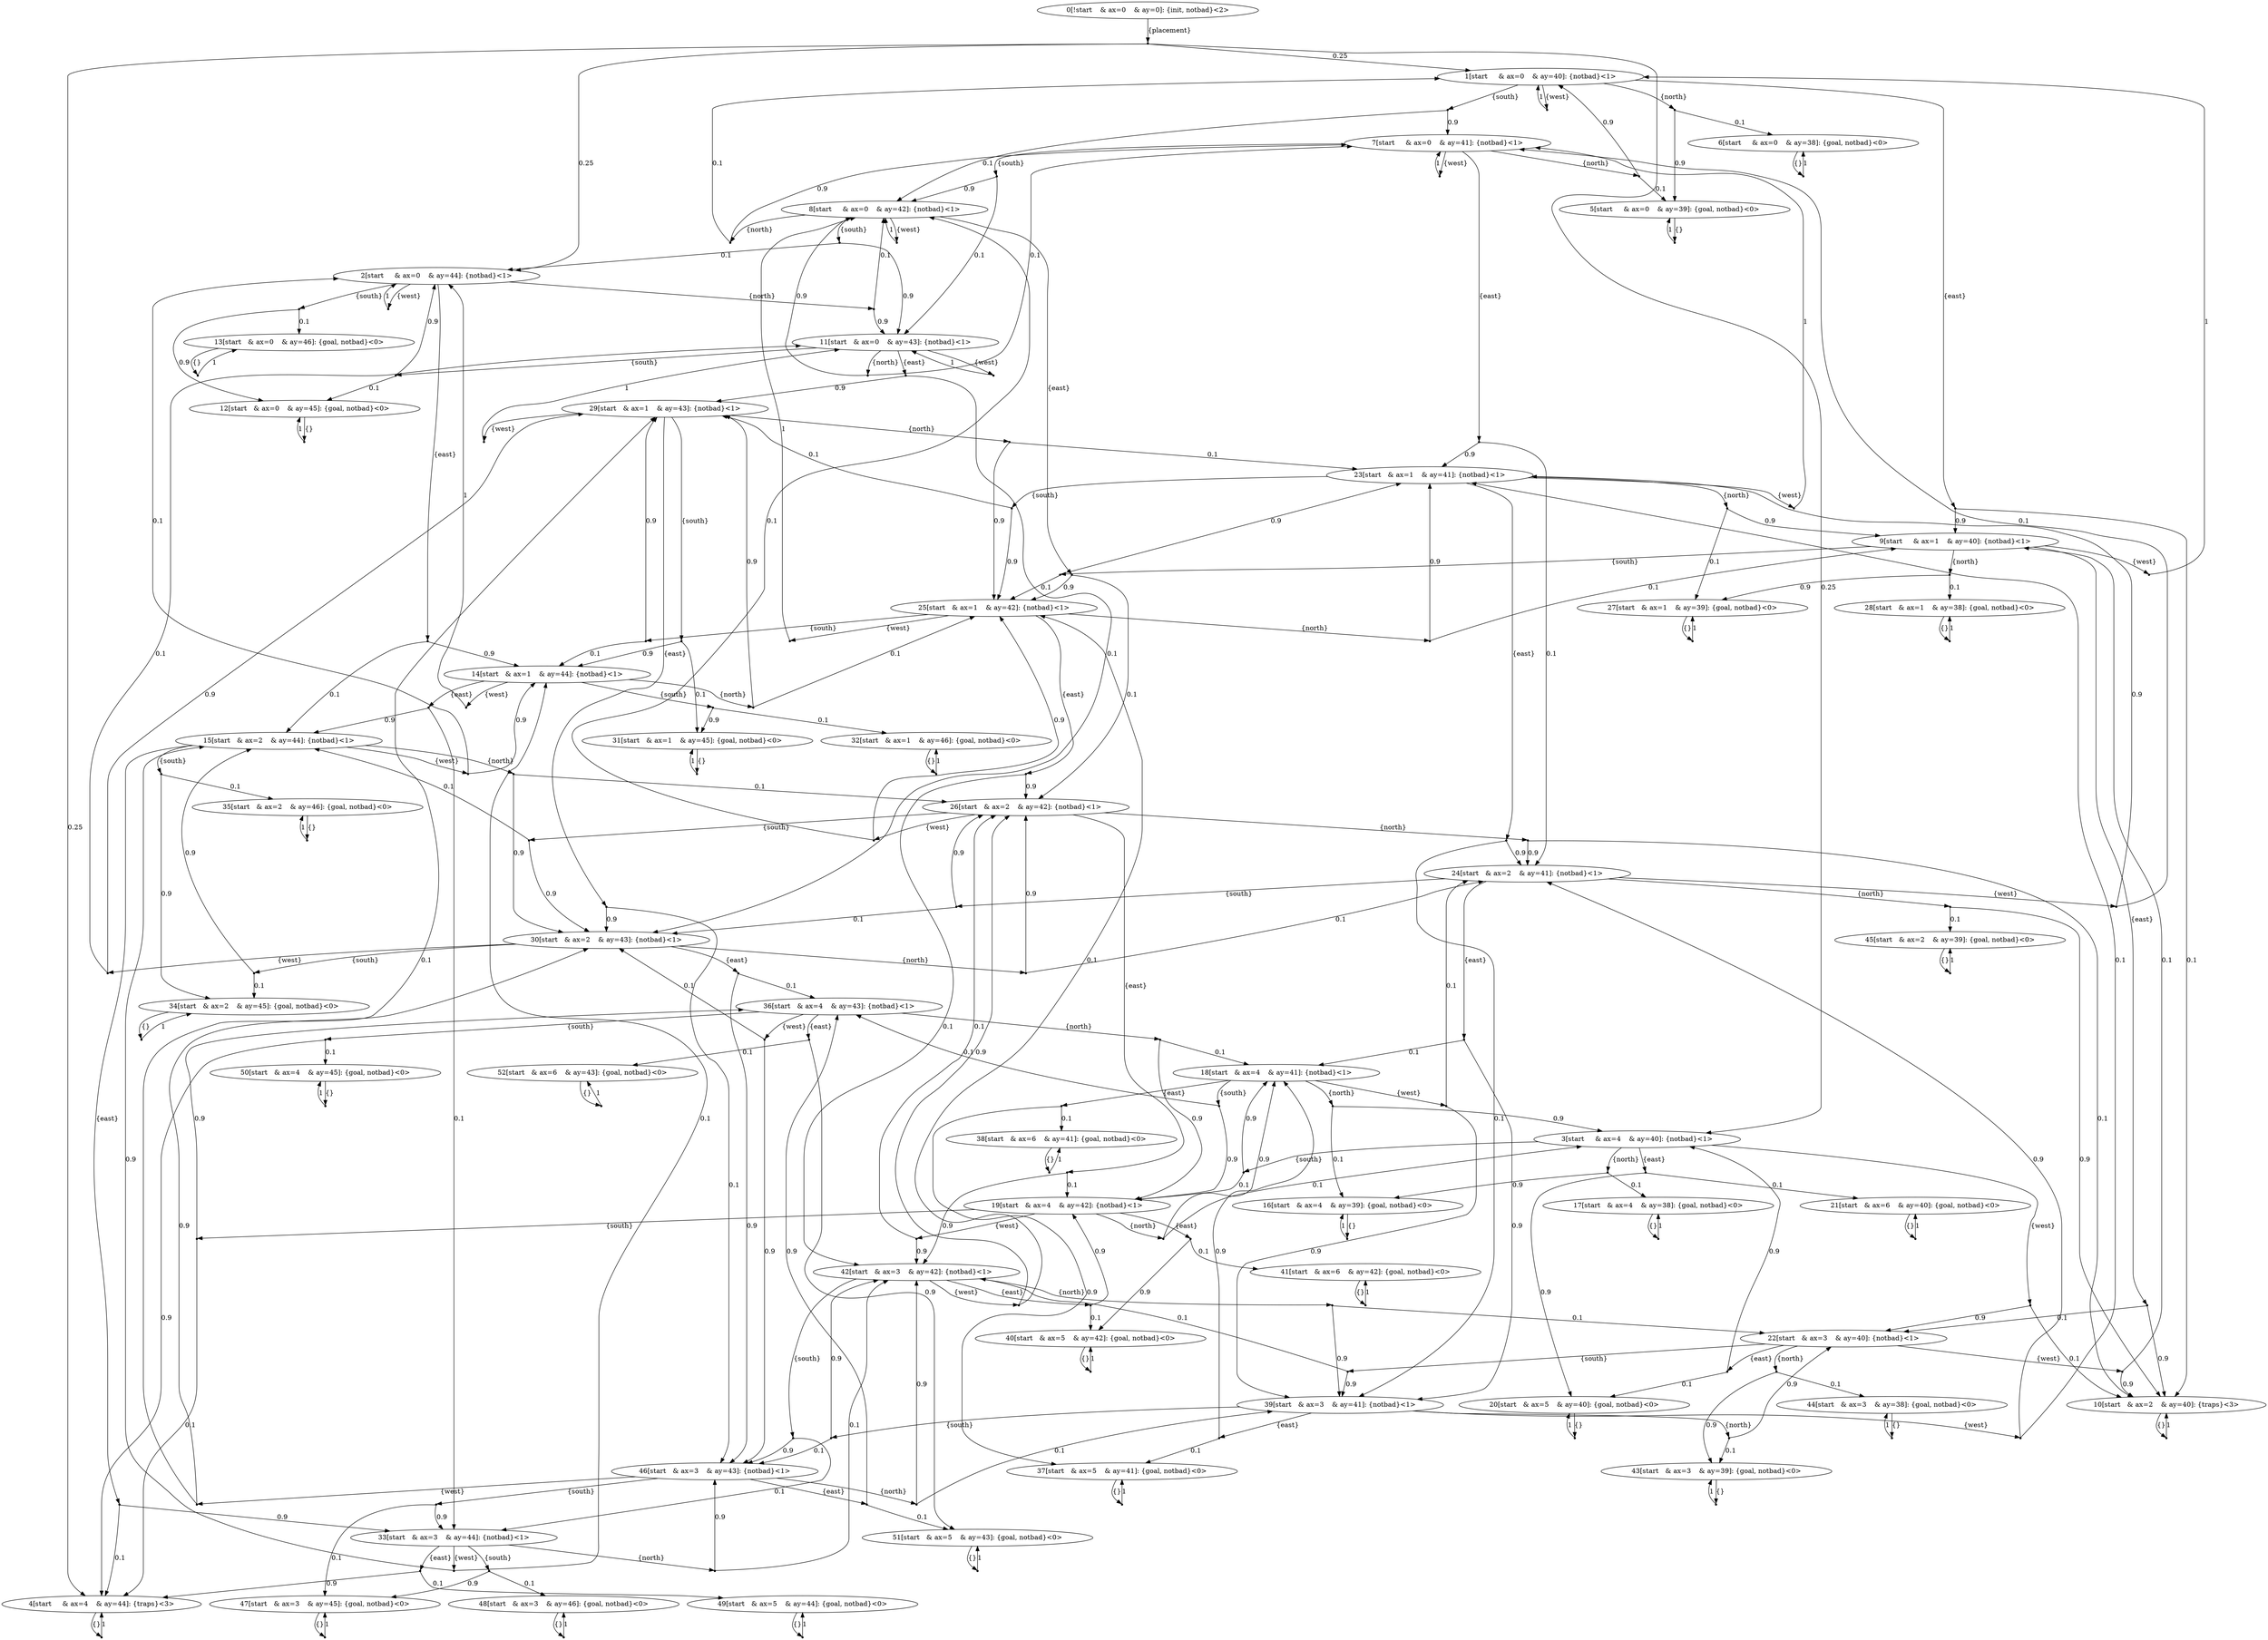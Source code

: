 digraph model {
	0 [ label = "0[!start	& ax=0	& ay=0]: {init, notbad}<2>" ];
	1 [ label = "1[start	& ax=0	& ay=40]: {notbad}<1>" ];
	2 [ label = "2[start	& ax=0	& ay=44]: {notbad}<1>" ];
	3 [ label = "3[start	& ax=4	& ay=40]: {notbad}<1>" ];
	4 [ label = "4[start	& ax=4	& ay=44]: {traps}<3>" ];
	5 [ label = "5[start	& ax=0	& ay=39]: {goal, notbad}<0>" ];
	6 [ label = "6[start	& ax=0	& ay=38]: {goal, notbad}<0>" ];
	7 [ label = "7[start	& ax=0	& ay=41]: {notbad}<1>" ];
	8 [ label = "8[start	& ax=0	& ay=42]: {notbad}<1>" ];
	9 [ label = "9[start	& ax=1	& ay=40]: {notbad}<1>" ];
	10 [ label = "10[start	& ax=2	& ay=40]: {traps}<3>" ];
	11 [ label = "11[start	& ax=0	& ay=43]: {notbad}<1>" ];
	12 [ label = "12[start	& ax=0	& ay=45]: {goal, notbad}<0>" ];
	13 [ label = "13[start	& ax=0	& ay=46]: {goal, notbad}<0>" ];
	14 [ label = "14[start	& ax=1	& ay=44]: {notbad}<1>" ];
	15 [ label = "15[start	& ax=2	& ay=44]: {notbad}<1>" ];
	16 [ label = "16[start	& ax=4	& ay=39]: {goal, notbad}<0>" ];
	17 [ label = "17[start	& ax=4	& ay=38]: {goal, notbad}<0>" ];
	18 [ label = "18[start	& ax=4	& ay=41]: {notbad}<1>" ];
	19 [ label = "19[start	& ax=4	& ay=42]: {notbad}<1>" ];
	20 [ label = "20[start	& ax=5	& ay=40]: {goal, notbad}<0>" ];
	21 [ label = "21[start	& ax=6	& ay=40]: {goal, notbad}<0>" ];
	22 [ label = "22[start	& ax=3	& ay=40]: {notbad}<1>" ];
	23 [ label = "23[start	& ax=1	& ay=41]: {notbad}<1>" ];
	24 [ label = "24[start	& ax=2	& ay=41]: {notbad}<1>" ];
	25 [ label = "25[start	& ax=1	& ay=42]: {notbad}<1>" ];
	26 [ label = "26[start	& ax=2	& ay=42]: {notbad}<1>" ];
	27 [ label = "27[start	& ax=1	& ay=39]: {goal, notbad}<0>" ];
	28 [ label = "28[start	& ax=1	& ay=38]: {goal, notbad}<0>" ];
	29 [ label = "29[start	& ax=1	& ay=43]: {notbad}<1>" ];
	30 [ label = "30[start	& ax=2	& ay=43]: {notbad}<1>" ];
	31 [ label = "31[start	& ax=1	& ay=45]: {goal, notbad}<0>" ];
	32 [ label = "32[start	& ax=1	& ay=46]: {goal, notbad}<0>" ];
	33 [ label = "33[start	& ax=3	& ay=44]: {notbad}<1>" ];
	34 [ label = "34[start	& ax=2	& ay=45]: {goal, notbad}<0>" ];
	35 [ label = "35[start	& ax=2	& ay=46]: {goal, notbad}<0>" ];
	36 [ label = "36[start	& ax=4	& ay=43]: {notbad}<1>" ];
	37 [ label = "37[start	& ax=5	& ay=41]: {goal, notbad}<0>" ];
	38 [ label = "38[start	& ax=6	& ay=41]: {goal, notbad}<0>" ];
	39 [ label = "39[start	& ax=3	& ay=41]: {notbad}<1>" ];
	40 [ label = "40[start	& ax=5	& ay=42]: {goal, notbad}<0>" ];
	41 [ label = "41[start	& ax=6	& ay=42]: {goal, notbad}<0>" ];
	42 [ label = "42[start	& ax=3	& ay=42]: {notbad}<1>" ];
	43 [ label = "43[start	& ax=3	& ay=39]: {goal, notbad}<0>" ];
	44 [ label = "44[start	& ax=3	& ay=38]: {goal, notbad}<0>" ];
	45 [ label = "45[start	& ax=2	& ay=39]: {goal, notbad}<0>" ];
	46 [ label = "46[start	& ax=3	& ay=43]: {notbad}<1>" ];
	47 [ label = "47[start	& ax=3	& ay=45]: {goal, notbad}<0>" ];
	48 [ label = "48[start	& ax=3	& ay=46]: {goal, notbad}<0>" ];
	49 [ label = "49[start	& ax=5	& ay=44]: {goal, notbad}<0>" ];
	50 [ label = "50[start	& ax=4	& ay=45]: {goal, notbad}<0>" ];
	51 [ label = "51[start	& ax=5	& ay=43]: {goal, notbad}<0>" ];
	52 [ label = "52[start	& ax=6	& ay=43]: {goal, notbad}<0>" ];
	"0c0" [shape = "point"];
	0 -> "0c0" [ label = "{placement}"]
;
	"0c0" -> 1 [ label= "0.25" ];
	"0c0" -> 2 [ label= "0.25" ];
	"0c0" -> 3 [ label= "0.25" ];
	"0c0" -> 4 [ label= "0.25" ];
	"1c0" [shape = "point"];
	1 -> "1c0" [ label = "{north}"]
;
	"1c0" -> 5 [ label= "0.9" ];
	"1c0" -> 6 [ label= "0.1" ];
	"1c1" [shape = "point"];
	1 -> "1c1" [ label = "{south}"]
;
	"1c1" -> 7 [ label= "0.9" ];
	"1c1" -> 8 [ label= "0.1" ];
	"1c2" [shape = "point"];
	1 -> "1c2" [ label = "{east}"]
;
	"1c2" -> 9 [ label= "0.9" ];
	"1c2" -> 10 [ label= "0.1" ];
	"1c3" [shape = "point"];
	1 -> "1c3" [ label = "{west}"]
;
	"1c3" -> 1 [ label= "1" ];
	"2c0" [shape = "point"];
	2 -> "2c0" [ label = "{north}"]
;
	"2c0" -> 8 [ label= "0.1" ];
	"2c0" -> 11 [ label= "0.9" ];
	"2c1" [shape = "point"];
	2 -> "2c1" [ label = "{south}"]
;
	"2c1" -> 12 [ label= "0.9" ];
	"2c1" -> 13 [ label= "0.1" ];
	"2c2" [shape = "point"];
	2 -> "2c2" [ label = "{east}"]
;
	"2c2" -> 14 [ label= "0.9" ];
	"2c2" -> 15 [ label= "0.1" ];
	"2c3" [shape = "point"];
	2 -> "2c3" [ label = "{west}"]
;
	"2c3" -> 2 [ label= "1" ];
	"3c0" [shape = "point"];
	3 -> "3c0" [ label = "{north}"]
;
	"3c0" -> 16 [ label= "0.9" ];
	"3c0" -> 17 [ label= "0.1" ];
	"3c1" [shape = "point"];
	3 -> "3c1" [ label = "{south}"]
;
	"3c1" -> 18 [ label= "0.9" ];
	"3c1" -> 19 [ label= "0.1" ];
	"3c2" [shape = "point"];
	3 -> "3c2" [ label = "{east}"]
;
	"3c2" -> 20 [ label= "0.9" ];
	"3c2" -> 21 [ label= "0.1" ];
	"3c3" [shape = "point"];
	3 -> "3c3" [ label = "{west}"]
;
	"3c3" -> 10 [ label= "0.1" ];
	"3c3" -> 22 [ label= "0.9" ];
	"4c0" [shape = "point"];
	4 -> "4c0" [ label = "{}"]
;
	"4c0" -> 4 [ label= "1" ];
	"5c0" [shape = "point"];
	5 -> "5c0" [ label = "{}"]
;
	"5c0" -> 5 [ label= "1" ];
	"6c0" [shape = "point"];
	6 -> "6c0" [ label = "{}"]
;
	"6c0" -> 6 [ label= "1" ];
	"7c0" [shape = "point"];
	7 -> "7c0" [ label = "{north}"]
;
	"7c0" -> 1 [ label= "0.9" ];
	"7c0" -> 5 [ label= "0.1" ];
	"7c1" [shape = "point"];
	7 -> "7c1" [ label = "{south}"]
;
	"7c1" -> 8 [ label= "0.9" ];
	"7c1" -> 11 [ label= "0.1" ];
	"7c2" [shape = "point"];
	7 -> "7c2" [ label = "{east}"]
;
	"7c2" -> 23 [ label= "0.9" ];
	"7c2" -> 24 [ label= "0.1" ];
	"7c3" [shape = "point"];
	7 -> "7c3" [ label = "{west}"]
;
	"7c3" -> 7 [ label= "1" ];
	"8c0" [shape = "point"];
	8 -> "8c0" [ label = "{north}"]
;
	"8c0" -> 1 [ label= "0.1" ];
	"8c0" -> 7 [ label= "0.9" ];
	"8c1" [shape = "point"];
	8 -> "8c1" [ label = "{south}"]
;
	"8c1" -> 2 [ label= "0.1" ];
	"8c1" -> 11 [ label= "0.9" ];
	"8c2" [shape = "point"];
	8 -> "8c2" [ label = "{east}"]
;
	"8c2" -> 25 [ label= "0.9" ];
	"8c2" -> 26 [ label= "0.1" ];
	"8c3" [shape = "point"];
	8 -> "8c3" [ label = "{west}"]
;
	"8c3" -> 8 [ label= "1" ];
	"9c0" [shape = "point"];
	9 -> "9c0" [ label = "{north}"]
;
	"9c0" -> 27 [ label= "0.9" ];
	"9c0" -> 28 [ label= "0.1" ];
	"9c1" [shape = "point"];
	9 -> "9c1" [ label = "{south}"]
;
	"9c1" -> 23 [ label= "0.9" ];
	"9c1" -> 25 [ label= "0.1" ];
	"9c2" [shape = "point"];
	9 -> "9c2" [ label = "{east}"]
;
	"9c2" -> 10 [ label= "0.9" ];
	"9c2" -> 22 [ label= "0.1" ];
	"9c3" [shape = "point"];
	9 -> "9c3" [ label = "{west}"]
;
	"9c3" -> 1 [ label= "1" ];
	"10c0" [shape = "point"];
	10 -> "10c0" [ label = "{}"]
;
	"10c0" -> 10 [ label= "1" ];
	"11c0" [shape = "point"];
	11 -> "11c0" [ label = "{north}"]
;
	"11c0" -> 7 [ label= "0.1" ];
	"11c0" -> 8 [ label= "0.9" ];
	"11c1" [shape = "point"];
	11 -> "11c1" [ label = "{south}"]
;
	"11c1" -> 2 [ label= "0.9" ];
	"11c1" -> 12 [ label= "0.1" ];
	"11c2" [shape = "point"];
	11 -> "11c2" [ label = "{east}"]
;
	"11c2" -> 29 [ label= "0.9" ];
	"11c2" -> 30 [ label= "0.1" ];
	"11c3" [shape = "point"];
	11 -> "11c3" [ label = "{west}"]
;
	"11c3" -> 11 [ label= "1" ];
	"12c0" [shape = "point"];
	12 -> "12c0" [ label = "{}"]
;
	"12c0" -> 12 [ label= "1" ];
	"13c0" [shape = "point"];
	13 -> "13c0" [ label = "{}"]
;
	"13c0" -> 13 [ label= "1" ];
	"14c0" [shape = "point"];
	14 -> "14c0" [ label = "{north}"]
;
	"14c0" -> 25 [ label= "0.1" ];
	"14c0" -> 29 [ label= "0.9" ];
	"14c1" [shape = "point"];
	14 -> "14c1" [ label = "{south}"]
;
	"14c1" -> 31 [ label= "0.9" ];
	"14c1" -> 32 [ label= "0.1" ];
	"14c2" [shape = "point"];
	14 -> "14c2" [ label = "{east}"]
;
	"14c2" -> 15 [ label= "0.9" ];
	"14c2" -> 33 [ label= "0.1" ];
	"14c3" [shape = "point"];
	14 -> "14c3" [ label = "{west}"]
;
	"14c3" -> 2 [ label= "1" ];
	"15c0" [shape = "point"];
	15 -> "15c0" [ label = "{north}"]
;
	"15c0" -> 26 [ label= "0.1" ];
	"15c0" -> 30 [ label= "0.9" ];
	"15c1" [shape = "point"];
	15 -> "15c1" [ label = "{south}"]
;
	"15c1" -> 34 [ label= "0.9" ];
	"15c1" -> 35 [ label= "0.1" ];
	"15c2" [shape = "point"];
	15 -> "15c2" [ label = "{east}"]
;
	"15c2" -> 4 [ label= "0.1" ];
	"15c2" -> 33 [ label= "0.9" ];
	"15c3" [shape = "point"];
	15 -> "15c3" [ label = "{west}"]
;
	"15c3" -> 2 [ label= "0.1" ];
	"15c3" -> 14 [ label= "0.9" ];
	"16c0" [shape = "point"];
	16 -> "16c0" [ label = "{}"]
;
	"16c0" -> 16 [ label= "1" ];
	"17c0" [shape = "point"];
	17 -> "17c0" [ label = "{}"]
;
	"17c0" -> 17 [ label= "1" ];
	"18c0" [shape = "point"];
	18 -> "18c0" [ label = "{north}"]
;
	"18c0" -> 3 [ label= "0.9" ];
	"18c0" -> 16 [ label= "0.1" ];
	"18c1" [shape = "point"];
	18 -> "18c1" [ label = "{south}"]
;
	"18c1" -> 19 [ label= "0.9" ];
	"18c1" -> 36 [ label= "0.1" ];
	"18c2" [shape = "point"];
	18 -> "18c2" [ label = "{east}"]
;
	"18c2" -> 37 [ label= "0.9" ];
	"18c2" -> 38 [ label= "0.1" ];
	"18c3" [shape = "point"];
	18 -> "18c3" [ label = "{west}"]
;
	"18c3" -> 24 [ label= "0.1" ];
	"18c3" -> 39 [ label= "0.9" ];
	"19c0" [shape = "point"];
	19 -> "19c0" [ label = "{north}"]
;
	"19c0" -> 3 [ label= "0.1" ];
	"19c0" -> 18 [ label= "0.9" ];
	"19c1" [shape = "point"];
	19 -> "19c1" [ label = "{south}"]
;
	"19c1" -> 4 [ label= "0.1" ];
	"19c1" -> 36 [ label= "0.9" ];
	"19c2" [shape = "point"];
	19 -> "19c2" [ label = "{east}"]
;
	"19c2" -> 40 [ label= "0.9" ];
	"19c2" -> 41 [ label= "0.1" ];
	"19c3" [shape = "point"];
	19 -> "19c3" [ label = "{west}"]
;
	"19c3" -> 26 [ label= "0.1" ];
	"19c3" -> 42 [ label= "0.9" ];
	"20c0" [shape = "point"];
	20 -> "20c0" [ label = "{}"]
;
	"20c0" -> 20 [ label= "1" ];
	"21c0" [shape = "point"];
	21 -> "21c0" [ label = "{}"]
;
	"21c0" -> 21 [ label= "1" ];
	"22c0" [shape = "point"];
	22 -> "22c0" [ label = "{north}"]
;
	"22c0" -> 43 [ label= "0.9" ];
	"22c0" -> 44 [ label= "0.1" ];
	"22c1" [shape = "point"];
	22 -> "22c1" [ label = "{south}"]
;
	"22c1" -> 39 [ label= "0.9" ];
	"22c1" -> 42 [ label= "0.1" ];
	"22c2" [shape = "point"];
	22 -> "22c2" [ label = "{east}"]
;
	"22c2" -> 3 [ label= "0.9" ];
	"22c2" -> 20 [ label= "0.1" ];
	"22c3" [shape = "point"];
	22 -> "22c3" [ label = "{west}"]
;
	"22c3" -> 9 [ label= "0.1" ];
	"22c3" -> 10 [ label= "0.9" ];
	"23c0" [shape = "point"];
	23 -> "23c0" [ label = "{north}"]
;
	"23c0" -> 9 [ label= "0.9" ];
	"23c0" -> 27 [ label= "0.1" ];
	"23c1" [shape = "point"];
	23 -> "23c1" [ label = "{south}"]
;
	"23c1" -> 25 [ label= "0.9" ];
	"23c1" -> 29 [ label= "0.1" ];
	"23c2" [shape = "point"];
	23 -> "23c2" [ label = "{east}"]
;
	"23c2" -> 24 [ label= "0.9" ];
	"23c2" -> 39 [ label= "0.1" ];
	"23c3" [shape = "point"];
	23 -> "23c3" [ label = "{west}"]
;
	"23c3" -> 7 [ label= "1" ];
	"24c0" [shape = "point"];
	24 -> "24c0" [ label = "{north}"]
;
	"24c0" -> 10 [ label= "0.9" ];
	"24c0" -> 45 [ label= "0.1" ];
	"24c1" [shape = "point"];
	24 -> "24c1" [ label = "{south}"]
;
	"24c1" -> 26 [ label= "0.9" ];
	"24c1" -> 30 [ label= "0.1" ];
	"24c2" [shape = "point"];
	24 -> "24c2" [ label = "{east}"]
;
	"24c2" -> 18 [ label= "0.1" ];
	"24c2" -> 39 [ label= "0.9" ];
	"24c3" [shape = "point"];
	24 -> "24c3" [ label = "{west}"]
;
	"24c3" -> 7 [ label= "0.1" ];
	"24c3" -> 23 [ label= "0.9" ];
	"25c0" [shape = "point"];
	25 -> "25c0" [ label = "{north}"]
;
	"25c0" -> 9 [ label= "0.1" ];
	"25c0" -> 23 [ label= "0.9" ];
	"25c1" [shape = "point"];
	25 -> "25c1" [ label = "{south}"]
;
	"25c1" -> 14 [ label= "0.1" ];
	"25c1" -> 29 [ label= "0.9" ];
	"25c2" [shape = "point"];
	25 -> "25c2" [ label = "{east}"]
;
	"25c2" -> 26 [ label= "0.9" ];
	"25c2" -> 42 [ label= "0.1" ];
	"25c3" [shape = "point"];
	25 -> "25c3" [ label = "{west}"]
;
	"25c3" -> 8 [ label= "1" ];
	"26c0" [shape = "point"];
	26 -> "26c0" [ label = "{north}"]
;
	"26c0" -> 10 [ label= "0.1" ];
	"26c0" -> 24 [ label= "0.9" ];
	"26c1" [shape = "point"];
	26 -> "26c1" [ label = "{south}"]
;
	"26c1" -> 15 [ label= "0.1" ];
	"26c1" -> 30 [ label= "0.9" ];
	"26c2" [shape = "point"];
	26 -> "26c2" [ label = "{east}"]
;
	"26c2" -> 19 [ label= "0.1" ];
	"26c2" -> 42 [ label= "0.9" ];
	"26c3" [shape = "point"];
	26 -> "26c3" [ label = "{west}"]
;
	"26c3" -> 8 [ label= "0.1" ];
	"26c3" -> 25 [ label= "0.9" ];
	"27c0" [shape = "point"];
	27 -> "27c0" [ label = "{}"]
;
	"27c0" -> 27 [ label= "1" ];
	"28c0" [shape = "point"];
	28 -> "28c0" [ label = "{}"]
;
	"28c0" -> 28 [ label= "1" ];
	"29c0" [shape = "point"];
	29 -> "29c0" [ label = "{north}"]
;
	"29c0" -> 23 [ label= "0.1" ];
	"29c0" -> 25 [ label= "0.9" ];
	"29c1" [shape = "point"];
	29 -> "29c1" [ label = "{south}"]
;
	"29c1" -> 14 [ label= "0.9" ];
	"29c1" -> 31 [ label= "0.1" ];
	"29c2" [shape = "point"];
	29 -> "29c2" [ label = "{east}"]
;
	"29c2" -> 30 [ label= "0.9" ];
	"29c2" -> 46 [ label= "0.1" ];
	"29c3" [shape = "point"];
	29 -> "29c3" [ label = "{west}"]
;
	"29c3" -> 11 [ label= "1" ];
	"30c0" [shape = "point"];
	30 -> "30c0" [ label = "{north}"]
;
	"30c0" -> 24 [ label= "0.1" ];
	"30c0" -> 26 [ label= "0.9" ];
	"30c1" [shape = "point"];
	30 -> "30c1" [ label = "{south}"]
;
	"30c1" -> 15 [ label= "0.9" ];
	"30c1" -> 34 [ label= "0.1" ];
	"30c2" [shape = "point"];
	30 -> "30c2" [ label = "{east}"]
;
	"30c2" -> 36 [ label= "0.1" ];
	"30c2" -> 46 [ label= "0.9" ];
	"30c3" [shape = "point"];
	30 -> "30c3" [ label = "{west}"]
;
	"30c3" -> 11 [ label= "0.1" ];
	"30c3" -> 29 [ label= "0.9" ];
	"31c0" [shape = "point"];
	31 -> "31c0" [ label = "{}"]
;
	"31c0" -> 31 [ label= "1" ];
	"32c0" [shape = "point"];
	32 -> "32c0" [ label = "{}"]
;
	"32c0" -> 32 [ label= "1" ];
	"33c0" [shape = "point"];
	33 -> "33c0" [ label = "{north}"]
;
	"33c0" -> 42 [ label= "0.1" ];
	"33c0" -> 46 [ label= "0.9" ];
	"33c1" [shape = "point"];
	33 -> "33c1" [ label = "{south}"]
;
	"33c1" -> 47 [ label= "0.9" ];
	"33c1" -> 48 [ label= "0.1" ];
	"33c2" [shape = "point"];
	33 -> "33c2" [ label = "{east}"]
;
	"33c2" -> 4 [ label= "0.9" ];
	"33c2" -> 49 [ label= "0.1" ];
	"33c3" [shape = "point"];
	33 -> "33c3" [ label = "{west}"]
;
	"33c3" -> 14 [ label= "0.1" ];
	"33c3" -> 15 [ label= "0.9" ];
	"34c0" [shape = "point"];
	34 -> "34c0" [ label = "{}"]
;
	"34c0" -> 34 [ label= "1" ];
	"35c0" [shape = "point"];
	35 -> "35c0" [ label = "{}"]
;
	"35c0" -> 35 [ label= "1" ];
	"36c0" [shape = "point"];
	36 -> "36c0" [ label = "{north}"]
;
	"36c0" -> 18 [ label= "0.1" ];
	"36c0" -> 19 [ label= "0.9" ];
	"36c1" [shape = "point"];
	36 -> "36c1" [ label = "{south}"]
;
	"36c1" -> 4 [ label= "0.9" ];
	"36c1" -> 50 [ label= "0.1" ];
	"36c2" [shape = "point"];
	36 -> "36c2" [ label = "{east}"]
;
	"36c2" -> 51 [ label= "0.9" ];
	"36c2" -> 52 [ label= "0.1" ];
	"36c3" [shape = "point"];
	36 -> "36c3" [ label = "{west}"]
;
	"36c3" -> 30 [ label= "0.1" ];
	"36c3" -> 46 [ label= "0.9" ];
	"37c0" [shape = "point"];
	37 -> "37c0" [ label = "{}"]
;
	"37c0" -> 37 [ label= "1" ];
	"38c0" [shape = "point"];
	38 -> "38c0" [ label = "{}"]
;
	"38c0" -> 38 [ label= "1" ];
	"39c0" [shape = "point"];
	39 -> "39c0" [ label = "{north}"]
;
	"39c0" -> 22 [ label= "0.9" ];
	"39c0" -> 43 [ label= "0.1" ];
	"39c1" [shape = "point"];
	39 -> "39c1" [ label = "{south}"]
;
	"39c1" -> 42 [ label= "0.9" ];
	"39c1" -> 46 [ label= "0.1" ];
	"39c2" [shape = "point"];
	39 -> "39c2" [ label = "{east}"]
;
	"39c2" -> 18 [ label= "0.9" ];
	"39c2" -> 37 [ label= "0.1" ];
	"39c3" [shape = "point"];
	39 -> "39c3" [ label = "{west}"]
;
	"39c3" -> 23 [ label= "0.1" ];
	"39c3" -> 24 [ label= "0.9" ];
	"40c0" [shape = "point"];
	40 -> "40c0" [ label = "{}"]
;
	"40c0" -> 40 [ label= "1" ];
	"41c0" [shape = "point"];
	41 -> "41c0" [ label = "{}"]
;
	"41c0" -> 41 [ label= "1" ];
	"42c0" [shape = "point"];
	42 -> "42c0" [ label = "{north}"]
;
	"42c0" -> 22 [ label= "0.1" ];
	"42c0" -> 39 [ label= "0.9" ];
	"42c1" [shape = "point"];
	42 -> "42c1" [ label = "{south}"]
;
	"42c1" -> 33 [ label= "0.1" ];
	"42c1" -> 46 [ label= "0.9" ];
	"42c2" [shape = "point"];
	42 -> "42c2" [ label = "{east}"]
;
	"42c2" -> 19 [ label= "0.9" ];
	"42c2" -> 40 [ label= "0.1" ];
	"42c3" [shape = "point"];
	42 -> "42c3" [ label = "{west}"]
;
	"42c3" -> 25 [ label= "0.1" ];
	"42c3" -> 26 [ label= "0.9" ];
	"43c0" [shape = "point"];
	43 -> "43c0" [ label = "{}"]
;
	"43c0" -> 43 [ label= "1" ];
	"44c0" [shape = "point"];
	44 -> "44c0" [ label = "{}"]
;
	"44c0" -> 44 [ label= "1" ];
	"45c0" [shape = "point"];
	45 -> "45c0" [ label = "{}"]
;
	"45c0" -> 45 [ label= "1" ];
	"46c0" [shape = "point"];
	46 -> "46c0" [ label = "{north}"]
;
	"46c0" -> 39 [ label= "0.1" ];
	"46c0" -> 42 [ label= "0.9" ];
	"46c1" [shape = "point"];
	46 -> "46c1" [ label = "{south}"]
;
	"46c1" -> 33 [ label= "0.9" ];
	"46c1" -> 47 [ label= "0.1" ];
	"46c2" [shape = "point"];
	46 -> "46c2" [ label = "{east}"]
;
	"46c2" -> 36 [ label= "0.9" ];
	"46c2" -> 51 [ label= "0.1" ];
	"46c3" [shape = "point"];
	46 -> "46c3" [ label = "{west}"]
;
	"46c3" -> 29 [ label= "0.1" ];
	"46c3" -> 30 [ label= "0.9" ];
	"47c0" [shape = "point"];
	47 -> "47c0" [ label = "{}"]
;
	"47c0" -> 47 [ label= "1" ];
	"48c0" [shape = "point"];
	48 -> "48c0" [ label = "{}"]
;
	"48c0" -> 48 [ label= "1" ];
	"49c0" [shape = "point"];
	49 -> "49c0" [ label = "{}"]
;
	"49c0" -> 49 [ label= "1" ];
	"50c0" [shape = "point"];
	50 -> "50c0" [ label = "{}"]
;
	"50c0" -> 50 [ label= "1" ];
	"51c0" [shape = "point"];
	51 -> "51c0" [ label = "{}"]
;
	"51c0" -> 51 [ label= "1" ];
	"52c0" [shape = "point"];
	52 -> "52c0" [ label = "{}"]
;
	"52c0" -> 52 [ label= "1" ];
}
